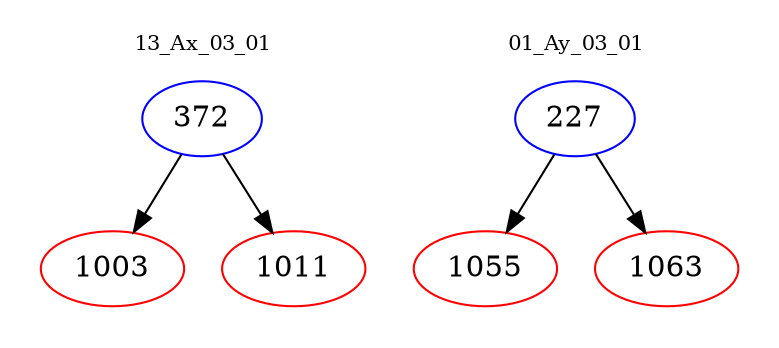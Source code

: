 digraph{
subgraph cluster_0 {
color = white
label = "13_Ax_03_01";
fontsize=10;
T0_372 [label="372", color="blue"]
T0_372 -> T0_1003 [color="black"]
T0_1003 [label="1003", color="red"]
T0_372 -> T0_1011 [color="black"]
T0_1011 [label="1011", color="red"]
}
subgraph cluster_1 {
color = white
label = "01_Ay_03_01";
fontsize=10;
T1_227 [label="227", color="blue"]
T1_227 -> T1_1055 [color="black"]
T1_1055 [label="1055", color="red"]
T1_227 -> T1_1063 [color="black"]
T1_1063 [label="1063", color="red"]
}
}
